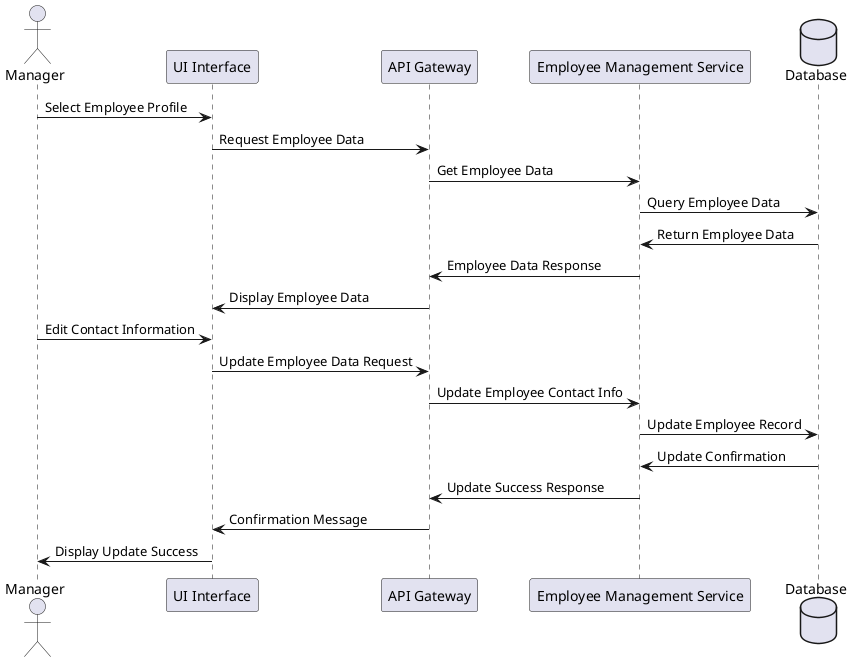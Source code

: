 @startuml
actor Manager as manager
participant "UI Interface" as ui
participant "API Gateway" as api
participant "Employee Management Service" as empService
database "Database" as db

manager -> ui : Select Employee Profile
ui -> api : Request Employee Data
api -> empService : Get Employee Data
empService -> db : Query Employee Data
db -> empService : Return Employee Data
empService -> api : Employee Data Response
api -> ui : Display Employee Data
manager -> ui : Edit Contact Information
ui -> api : Update Employee Data Request
api -> empService : Update Employee Contact Info
empService -> db : Update Employee Record
db -> empService : Update Confirmation
empService -> api : Update Success Response
api -> ui : Confirmation Message
ui -> manager : Display Update Success
@enduml